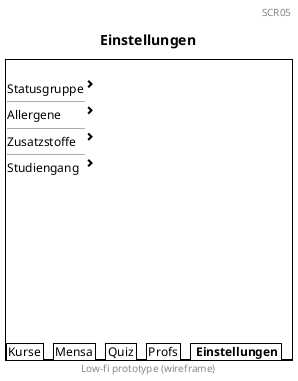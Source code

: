 @startsalt
title Einstellungen
header SCR05
footer Low-fi prototype (wireframe)
{+
{
    .
    Statusgruppe | <&chevron-right>
    ----
    Allergene | <&chevron-right>
    ----
    Zusatzstoffe | <&chevron-right>
    ----
    Studiengang | <&chevron-right>
    .
    .
    .
    .
    .
    .
    .
    .
    .      
}
{/ Kurse | Mensa | Quiz | Profs | <b> Einstellungen }
}

@endsalt

